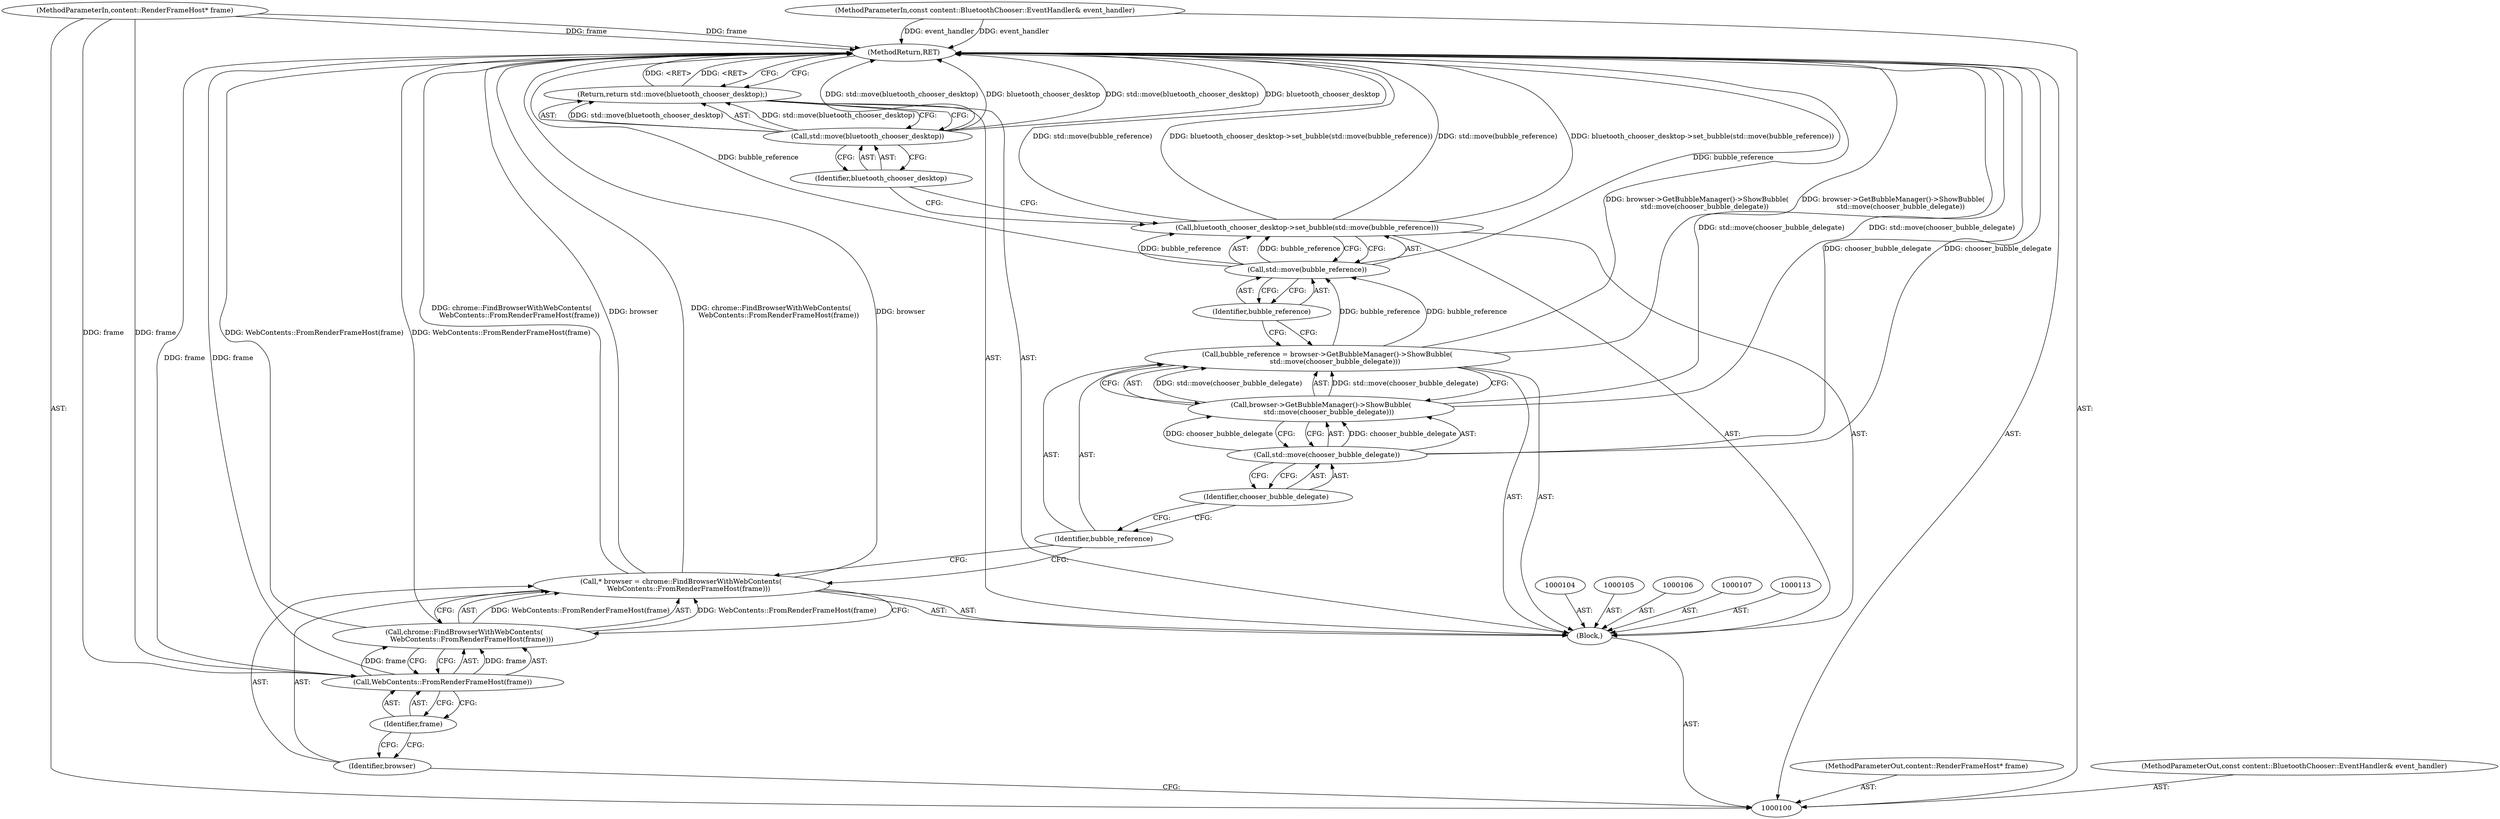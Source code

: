 digraph "0_Chrome_2c6ce192cb3fb7bfbc3f3f862926dcb65c3891b4_0" {
"1000125" [label="(MethodReturn,RET)"];
"1000109" [label="(Identifier,browser)"];
"1000110" [label="(Call,chrome::FindBrowserWithWebContents(\n       WebContents::FromRenderFrameHost(frame)))"];
"1000108" [label="(Call,* browser = chrome::FindBrowserWithWebContents(\n       WebContents::FromRenderFrameHost(frame)))"];
"1000112" [label="(Identifier,frame)"];
"1000111" [label="(Call,WebContents::FromRenderFrameHost(frame))"];
"1000114" [label="(Call,bubble_reference = browser->GetBubbleManager()->ShowBubble(\n       std::move(chooser_bubble_delegate)))"];
"1000115" [label="(Identifier,bubble_reference)"];
"1000116" [label="(Call,browser->GetBubbleManager()->ShowBubble(\n       std::move(chooser_bubble_delegate)))"];
"1000118" [label="(Identifier,chooser_bubble_delegate)"];
"1000117" [label="(Call,std::move(chooser_bubble_delegate))"];
"1000119" [label="(Call,bluetooth_chooser_desktop->set_bubble(std::move(bubble_reference)))"];
"1000120" [label="(Call,std::move(bubble_reference))"];
"1000121" [label="(Identifier,bubble_reference)"];
"1000101" [label="(MethodParameterIn,content::RenderFrameHost* frame)"];
"1000161" [label="(MethodParameterOut,content::RenderFrameHost* frame)"];
"1000123" [label="(Call,std::move(bluetooth_chooser_desktop))"];
"1000124" [label="(Identifier,bluetooth_chooser_desktop)"];
"1000122" [label="(Return,return std::move(bluetooth_chooser_desktop);)"];
"1000102" [label="(MethodParameterIn,const content::BluetoothChooser::EventHandler& event_handler)"];
"1000162" [label="(MethodParameterOut,const content::BluetoothChooser::EventHandler& event_handler)"];
"1000103" [label="(Block,)"];
"1000125" -> "1000100"  [label="AST: "];
"1000125" -> "1000122"  [label="CFG: "];
"1000122" -> "1000125"  [label="DDG: <RET>"];
"1000116" -> "1000125"  [label="DDG: std::move(chooser_bubble_delegate)"];
"1000123" -> "1000125"  [label="DDG: std::move(bluetooth_chooser_desktop)"];
"1000123" -> "1000125"  [label="DDG: bluetooth_chooser_desktop"];
"1000120" -> "1000125"  [label="DDG: bubble_reference"];
"1000117" -> "1000125"  [label="DDG: chooser_bubble_delegate"];
"1000119" -> "1000125"  [label="DDG: bluetooth_chooser_desktop->set_bubble(std::move(bubble_reference))"];
"1000119" -> "1000125"  [label="DDG: std::move(bubble_reference)"];
"1000108" -> "1000125"  [label="DDG: browser"];
"1000108" -> "1000125"  [label="DDG: chrome::FindBrowserWithWebContents(\n       WebContents::FromRenderFrameHost(frame))"];
"1000102" -> "1000125"  [label="DDG: event_handler"];
"1000111" -> "1000125"  [label="DDG: frame"];
"1000101" -> "1000125"  [label="DDG: frame"];
"1000110" -> "1000125"  [label="DDG: WebContents::FromRenderFrameHost(frame)"];
"1000114" -> "1000125"  [label="DDG: browser->GetBubbleManager()->ShowBubble(\n       std::move(chooser_bubble_delegate))"];
"1000109" -> "1000108"  [label="AST: "];
"1000109" -> "1000100"  [label="CFG: "];
"1000112" -> "1000109"  [label="CFG: "];
"1000110" -> "1000108"  [label="AST: "];
"1000110" -> "1000111"  [label="CFG: "];
"1000111" -> "1000110"  [label="AST: "];
"1000108" -> "1000110"  [label="CFG: "];
"1000110" -> "1000125"  [label="DDG: WebContents::FromRenderFrameHost(frame)"];
"1000110" -> "1000108"  [label="DDG: WebContents::FromRenderFrameHost(frame)"];
"1000111" -> "1000110"  [label="DDG: frame"];
"1000108" -> "1000103"  [label="AST: "];
"1000108" -> "1000110"  [label="CFG: "];
"1000109" -> "1000108"  [label="AST: "];
"1000110" -> "1000108"  [label="AST: "];
"1000115" -> "1000108"  [label="CFG: "];
"1000108" -> "1000125"  [label="DDG: browser"];
"1000108" -> "1000125"  [label="DDG: chrome::FindBrowserWithWebContents(\n       WebContents::FromRenderFrameHost(frame))"];
"1000110" -> "1000108"  [label="DDG: WebContents::FromRenderFrameHost(frame)"];
"1000112" -> "1000111"  [label="AST: "];
"1000112" -> "1000109"  [label="CFG: "];
"1000111" -> "1000112"  [label="CFG: "];
"1000111" -> "1000110"  [label="AST: "];
"1000111" -> "1000112"  [label="CFG: "];
"1000112" -> "1000111"  [label="AST: "];
"1000110" -> "1000111"  [label="CFG: "];
"1000111" -> "1000125"  [label="DDG: frame"];
"1000111" -> "1000110"  [label="DDG: frame"];
"1000101" -> "1000111"  [label="DDG: frame"];
"1000114" -> "1000103"  [label="AST: "];
"1000114" -> "1000116"  [label="CFG: "];
"1000115" -> "1000114"  [label="AST: "];
"1000116" -> "1000114"  [label="AST: "];
"1000121" -> "1000114"  [label="CFG: "];
"1000114" -> "1000125"  [label="DDG: browser->GetBubbleManager()->ShowBubble(\n       std::move(chooser_bubble_delegate))"];
"1000116" -> "1000114"  [label="DDG: std::move(chooser_bubble_delegate)"];
"1000114" -> "1000120"  [label="DDG: bubble_reference"];
"1000115" -> "1000114"  [label="AST: "];
"1000115" -> "1000108"  [label="CFG: "];
"1000118" -> "1000115"  [label="CFG: "];
"1000116" -> "1000114"  [label="AST: "];
"1000116" -> "1000117"  [label="CFG: "];
"1000117" -> "1000116"  [label="AST: "];
"1000114" -> "1000116"  [label="CFG: "];
"1000116" -> "1000125"  [label="DDG: std::move(chooser_bubble_delegate)"];
"1000116" -> "1000114"  [label="DDG: std::move(chooser_bubble_delegate)"];
"1000117" -> "1000116"  [label="DDG: chooser_bubble_delegate"];
"1000118" -> "1000117"  [label="AST: "];
"1000118" -> "1000115"  [label="CFG: "];
"1000117" -> "1000118"  [label="CFG: "];
"1000117" -> "1000116"  [label="AST: "];
"1000117" -> "1000118"  [label="CFG: "];
"1000118" -> "1000117"  [label="AST: "];
"1000116" -> "1000117"  [label="CFG: "];
"1000117" -> "1000125"  [label="DDG: chooser_bubble_delegate"];
"1000117" -> "1000116"  [label="DDG: chooser_bubble_delegate"];
"1000119" -> "1000103"  [label="AST: "];
"1000119" -> "1000120"  [label="CFG: "];
"1000120" -> "1000119"  [label="AST: "];
"1000124" -> "1000119"  [label="CFG: "];
"1000119" -> "1000125"  [label="DDG: bluetooth_chooser_desktop->set_bubble(std::move(bubble_reference))"];
"1000119" -> "1000125"  [label="DDG: std::move(bubble_reference)"];
"1000120" -> "1000119"  [label="DDG: bubble_reference"];
"1000120" -> "1000119"  [label="AST: "];
"1000120" -> "1000121"  [label="CFG: "];
"1000121" -> "1000120"  [label="AST: "];
"1000119" -> "1000120"  [label="CFG: "];
"1000120" -> "1000125"  [label="DDG: bubble_reference"];
"1000120" -> "1000119"  [label="DDG: bubble_reference"];
"1000114" -> "1000120"  [label="DDG: bubble_reference"];
"1000121" -> "1000120"  [label="AST: "];
"1000121" -> "1000114"  [label="CFG: "];
"1000120" -> "1000121"  [label="CFG: "];
"1000101" -> "1000100"  [label="AST: "];
"1000101" -> "1000125"  [label="DDG: frame"];
"1000101" -> "1000111"  [label="DDG: frame"];
"1000161" -> "1000100"  [label="AST: "];
"1000123" -> "1000122"  [label="AST: "];
"1000123" -> "1000124"  [label="CFG: "];
"1000124" -> "1000123"  [label="AST: "];
"1000122" -> "1000123"  [label="CFG: "];
"1000123" -> "1000125"  [label="DDG: std::move(bluetooth_chooser_desktop)"];
"1000123" -> "1000125"  [label="DDG: bluetooth_chooser_desktop"];
"1000123" -> "1000122"  [label="DDG: std::move(bluetooth_chooser_desktop)"];
"1000124" -> "1000123"  [label="AST: "];
"1000124" -> "1000119"  [label="CFG: "];
"1000123" -> "1000124"  [label="CFG: "];
"1000122" -> "1000103"  [label="AST: "];
"1000122" -> "1000123"  [label="CFG: "];
"1000123" -> "1000122"  [label="AST: "];
"1000125" -> "1000122"  [label="CFG: "];
"1000122" -> "1000125"  [label="DDG: <RET>"];
"1000123" -> "1000122"  [label="DDG: std::move(bluetooth_chooser_desktop)"];
"1000102" -> "1000100"  [label="AST: "];
"1000102" -> "1000125"  [label="DDG: event_handler"];
"1000162" -> "1000100"  [label="AST: "];
"1000103" -> "1000100"  [label="AST: "];
"1000104" -> "1000103"  [label="AST: "];
"1000105" -> "1000103"  [label="AST: "];
"1000106" -> "1000103"  [label="AST: "];
"1000107" -> "1000103"  [label="AST: "];
"1000108" -> "1000103"  [label="AST: "];
"1000113" -> "1000103"  [label="AST: "];
"1000114" -> "1000103"  [label="AST: "];
"1000119" -> "1000103"  [label="AST: "];
"1000122" -> "1000103"  [label="AST: "];
}
